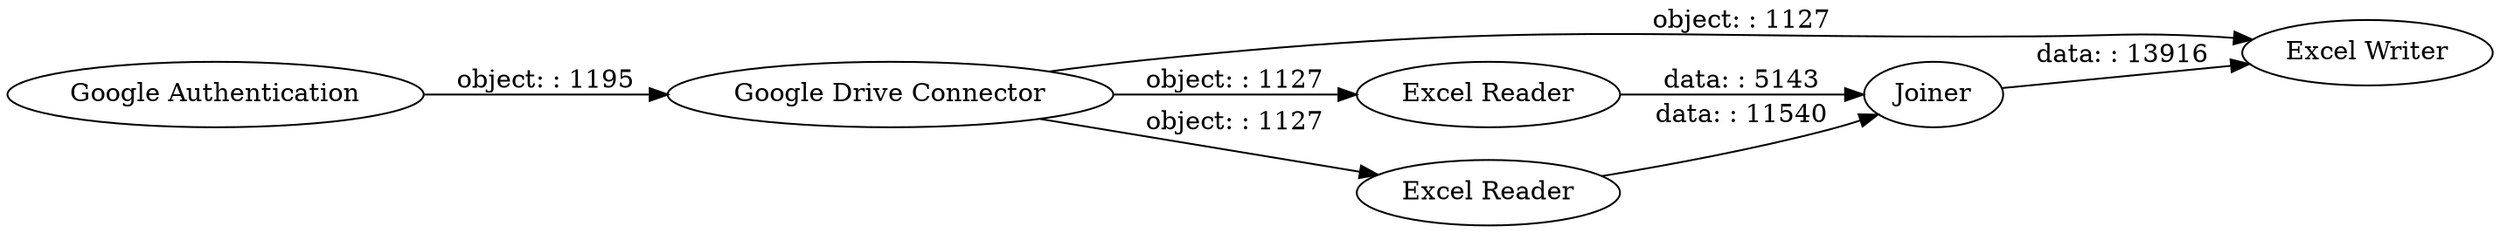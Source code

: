 digraph {
	"855015764050410519_10" [label=Joiner]
	"855015764050410519_20" [label="Excel Writer"]
	"855015764050410519_17" [label="Google Authentication"]
	"855015764050410519_12" [label="Google Drive Connector"]
	"855015764050410519_19" [label="Excel Reader"]
	"855015764050410519_18" [label="Excel Reader"]
	"855015764050410519_18" -> "855015764050410519_10" [label="data: : 11540"]
	"855015764050410519_10" -> "855015764050410519_20" [label="data: : 13916"]
	"855015764050410519_12" -> "855015764050410519_18" [label="object: : 1127"]
	"855015764050410519_19" -> "855015764050410519_10" [label="data: : 5143"]
	"855015764050410519_17" -> "855015764050410519_12" [label="object: : 1195"]
	"855015764050410519_12" -> "855015764050410519_20" [label="object: : 1127"]
	"855015764050410519_12" -> "855015764050410519_19" [label="object: : 1127"]
	rankdir=LR
}
